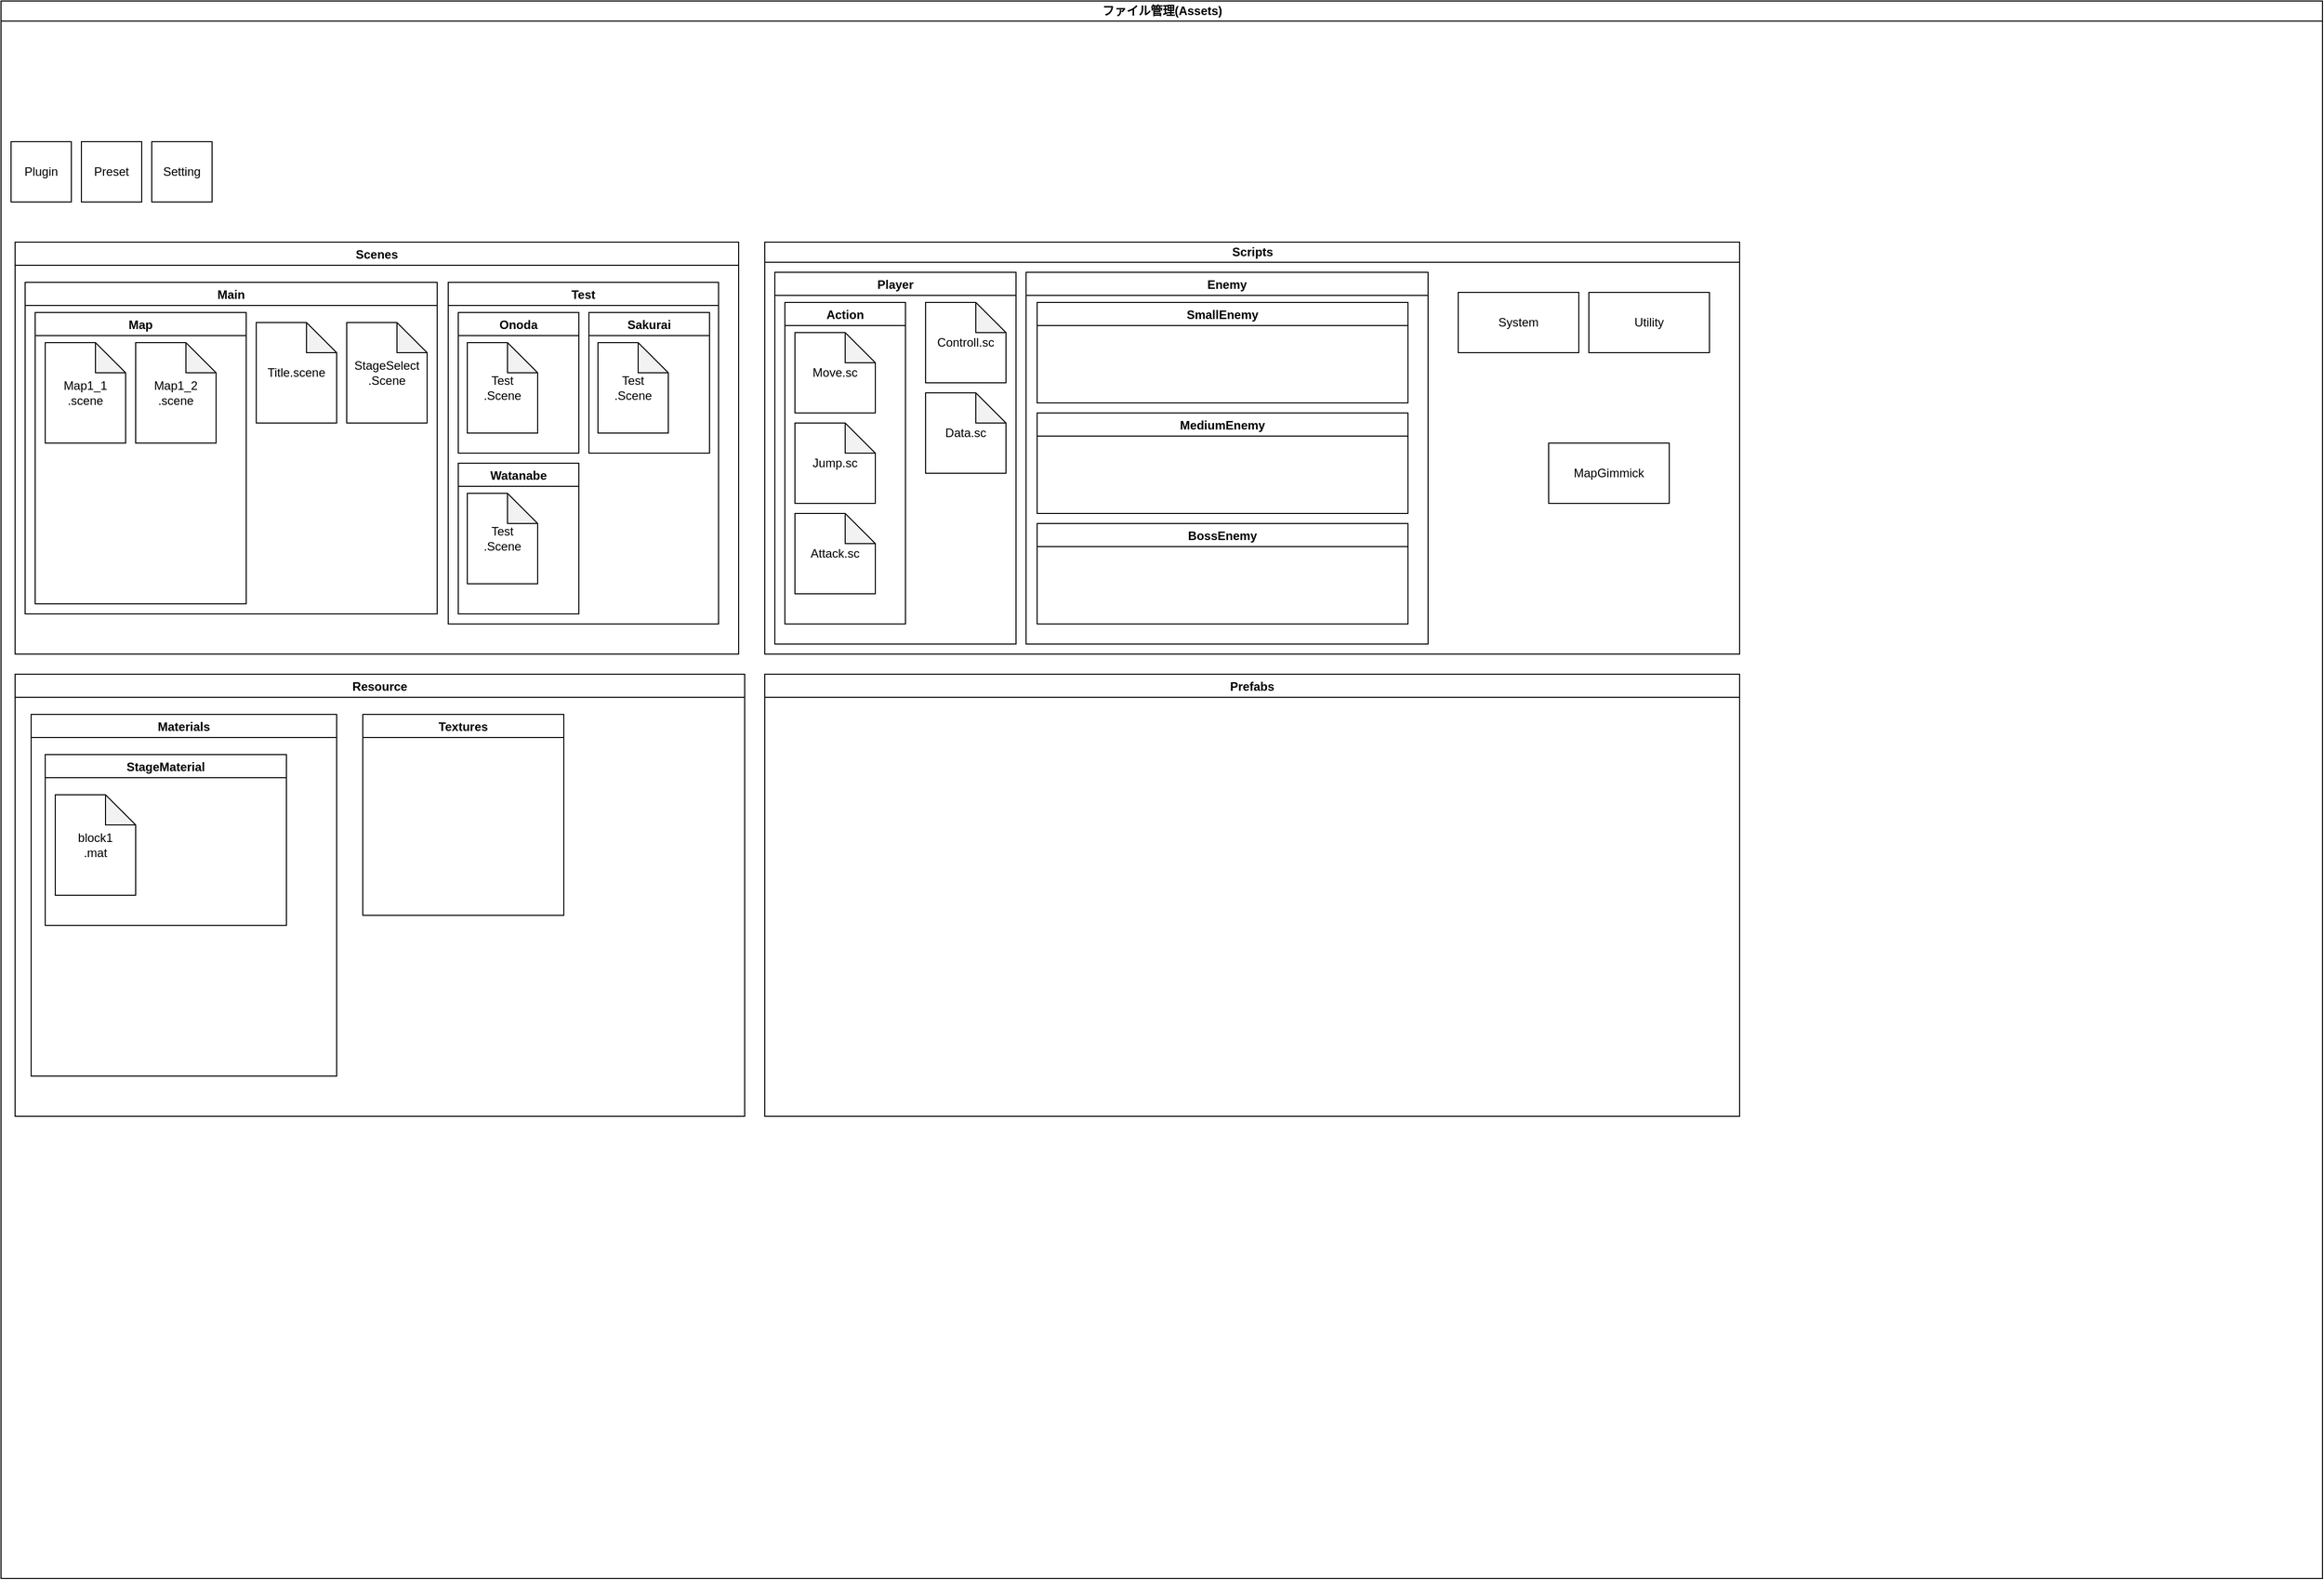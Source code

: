 <mxfile version="20.3.0" type="github">
  <diagram id="prtHgNgQTEPvFCAcTncT" name="Page-1">
    <mxGraphModel dx="937" dy="575" grid="1" gridSize="10" guides="1" tooltips="1" connect="1" arrows="1" fold="1" page="1" pageScale="1" pageWidth="827" pageHeight="1169" math="0" shadow="0">
      <root>
        <mxCell id="0" />
        <mxCell id="1" parent="0" />
        <mxCell id="dNxyNK7c78bLwvsdeMH5-11" value="ファイル管理(Assets)" style="swimlane;html=1;startSize=20;horizontal=1;containerType=tree;glass=0;" parent="1" vertex="1">
          <mxGeometry x="40" y="80" width="2310" height="1570" as="geometry" />
        </mxCell>
        <mxCell id="bcszKCKNUlgbo5UYxURi-2" value="Setting" style="rounded=0;whiteSpace=wrap;html=1;" vertex="1" parent="dNxyNK7c78bLwvsdeMH5-11">
          <mxGeometry x="150" y="140" width="60" height="60" as="geometry" />
        </mxCell>
        <mxCell id="bcszKCKNUlgbo5UYxURi-9" value="Plugin" style="rounded=0;whiteSpace=wrap;html=1;" vertex="1" parent="dNxyNK7c78bLwvsdeMH5-11">
          <mxGeometry x="10" y="140" width="60" height="60" as="geometry" />
        </mxCell>
        <mxCell id="bcszKCKNUlgbo5UYxURi-11" value="Preset" style="rounded=0;whiteSpace=wrap;html=1;" vertex="1" parent="dNxyNK7c78bLwvsdeMH5-11">
          <mxGeometry x="80" y="140" width="60" height="60" as="geometry" />
        </mxCell>
        <mxCell id="bcszKCKNUlgbo5UYxURi-22" value="Scripts" style="swimlane;html=1;startSize=20;horizontal=1;containerType=tree;glass=0;" vertex="1" parent="dNxyNK7c78bLwvsdeMH5-11">
          <mxGeometry x="760" y="240" width="970" height="410" as="geometry">
            <mxRectangle x="760" y="240" width="70" height="30" as="alternateBounds" />
          </mxGeometry>
        </mxCell>
        <mxCell id="bcszKCKNUlgbo5UYxURi-32" value="System" style="rounded=0;whiteSpace=wrap;html=1;" vertex="1" parent="bcszKCKNUlgbo5UYxURi-22">
          <mxGeometry x="690" y="50" width="120" height="60" as="geometry" />
        </mxCell>
        <mxCell id="bcszKCKNUlgbo5UYxURi-37" value="Utility" style="rounded=0;whiteSpace=wrap;html=1;" vertex="1" parent="bcszKCKNUlgbo5UYxURi-22">
          <mxGeometry x="820" y="50" width="120" height="60" as="geometry" />
        </mxCell>
        <mxCell id="bcszKCKNUlgbo5UYxURi-38" value="MapGimmick" style="rounded=0;whiteSpace=wrap;html=1;" vertex="1" parent="bcszKCKNUlgbo5UYxURi-22">
          <mxGeometry x="780" y="200" width="120" height="60" as="geometry" />
        </mxCell>
        <mxCell id="bcszKCKNUlgbo5UYxURi-59" value="Player" style="swimlane;" vertex="1" parent="bcszKCKNUlgbo5UYxURi-22">
          <mxGeometry x="10" y="30" width="240" height="370" as="geometry">
            <mxRectangle x="10" y="30" width="80" height="30" as="alternateBounds" />
          </mxGeometry>
        </mxCell>
        <mxCell id="bcszKCKNUlgbo5UYxURi-61" value="Action" style="swimlane;" vertex="1" parent="bcszKCKNUlgbo5UYxURi-59">
          <mxGeometry x="10" y="30" width="120" height="320" as="geometry" />
        </mxCell>
        <mxCell id="bcszKCKNUlgbo5UYxURi-63" value="Move.sc" style="shape=note;whiteSpace=wrap;html=1;backgroundOutline=1;darkOpacity=0.05;" vertex="1" parent="bcszKCKNUlgbo5UYxURi-61">
          <mxGeometry x="10" y="30" width="80" height="80" as="geometry" />
        </mxCell>
        <mxCell id="bcszKCKNUlgbo5UYxURi-64" value="Jump.sc" style="shape=note;whiteSpace=wrap;html=1;backgroundOutline=1;darkOpacity=0.05;" vertex="1" parent="bcszKCKNUlgbo5UYxURi-61">
          <mxGeometry x="10" y="120" width="80" height="80" as="geometry" />
        </mxCell>
        <mxCell id="bcszKCKNUlgbo5UYxURi-65" value="Attack.sc" style="shape=note;whiteSpace=wrap;html=1;backgroundOutline=1;darkOpacity=0.05;" vertex="1" parent="bcszKCKNUlgbo5UYxURi-61">
          <mxGeometry x="10" y="210" width="80" height="80" as="geometry" />
        </mxCell>
        <mxCell id="bcszKCKNUlgbo5UYxURi-52" value="Controll.sc" style="shape=note;whiteSpace=wrap;html=1;backgroundOutline=1;darkOpacity=0.05;" vertex="1" parent="bcszKCKNUlgbo5UYxURi-59">
          <mxGeometry x="150" y="30" width="80" height="80" as="geometry" />
        </mxCell>
        <mxCell id="bcszKCKNUlgbo5UYxURi-62" value="Data.sc" style="shape=note;whiteSpace=wrap;html=1;backgroundOutline=1;darkOpacity=0.05;" vertex="1" parent="bcszKCKNUlgbo5UYxURi-59">
          <mxGeometry x="150" y="120" width="80" height="80" as="geometry" />
        </mxCell>
        <mxCell id="bcszKCKNUlgbo5UYxURi-66" value="Enemy" style="swimlane;" vertex="1" parent="bcszKCKNUlgbo5UYxURi-22">
          <mxGeometry x="260" y="30" width="400" height="370" as="geometry">
            <mxRectangle x="260" y="30" width="80" height="30" as="alternateBounds" />
          </mxGeometry>
        </mxCell>
        <mxCell id="bcszKCKNUlgbo5UYxURi-79" value="SmallEnemy" style="swimlane;" vertex="1" parent="bcszKCKNUlgbo5UYxURi-66">
          <mxGeometry x="11" y="30" width="369" height="100" as="geometry" />
        </mxCell>
        <mxCell id="bcszKCKNUlgbo5UYxURi-118" value="MediumEnemy" style="swimlane;" vertex="1" parent="bcszKCKNUlgbo5UYxURi-66">
          <mxGeometry x="11" y="140" width="369" height="100" as="geometry" />
        </mxCell>
        <mxCell id="bcszKCKNUlgbo5UYxURi-119" value="BossEnemy" style="swimlane;" vertex="1" parent="bcszKCKNUlgbo5UYxURi-66">
          <mxGeometry x="11" y="250" width="369" height="100" as="geometry" />
        </mxCell>
        <mxCell id="bcszKCKNUlgbo5UYxURi-120" value="Scenes" style="swimlane;" vertex="1" parent="dNxyNK7c78bLwvsdeMH5-11">
          <mxGeometry x="14" y="240" width="720" height="410" as="geometry" />
        </mxCell>
        <mxCell id="bcszKCKNUlgbo5UYxURi-121" value="Main" style="swimlane;" vertex="1" parent="bcszKCKNUlgbo5UYxURi-120">
          <mxGeometry x="10" y="40" width="410" height="330" as="geometry" />
        </mxCell>
        <mxCell id="bcszKCKNUlgbo5UYxURi-124" value="Map" style="swimlane;" vertex="1" parent="bcszKCKNUlgbo5UYxURi-121">
          <mxGeometry x="10" y="30" width="210" height="290" as="geometry" />
        </mxCell>
        <mxCell id="bcszKCKNUlgbo5UYxURi-134" value="Map1_1&lt;br&gt;.scene" style="shape=note;whiteSpace=wrap;html=1;backgroundOutline=1;darkOpacity=0.05;" vertex="1" parent="bcszKCKNUlgbo5UYxURi-124">
          <mxGeometry x="10" y="30" width="80" height="100" as="geometry" />
        </mxCell>
        <mxCell id="bcszKCKNUlgbo5UYxURi-135" value="Map1_2&lt;br&gt;.scene" style="shape=note;whiteSpace=wrap;html=1;backgroundOutline=1;darkOpacity=0.05;" vertex="1" parent="bcszKCKNUlgbo5UYxURi-124">
          <mxGeometry x="100" y="30" width="80" height="100" as="geometry" />
        </mxCell>
        <mxCell id="bcszKCKNUlgbo5UYxURi-125" value="Title.scene" style="shape=note;whiteSpace=wrap;html=1;backgroundOutline=1;darkOpacity=0.05;" vertex="1" parent="bcszKCKNUlgbo5UYxURi-121">
          <mxGeometry x="230" y="40" width="80" height="100" as="geometry" />
        </mxCell>
        <mxCell id="bcszKCKNUlgbo5UYxURi-126" value="StageSelect&lt;br&gt;.Scene" style="shape=note;whiteSpace=wrap;html=1;backgroundOutline=1;darkOpacity=0.05;" vertex="1" parent="bcszKCKNUlgbo5UYxURi-121">
          <mxGeometry x="320" y="40" width="80" height="100" as="geometry" />
        </mxCell>
        <mxCell id="bcszKCKNUlgbo5UYxURi-122" value="Test" style="swimlane;" vertex="1" parent="bcszKCKNUlgbo5UYxURi-120">
          <mxGeometry x="431" y="40" width="269" height="340" as="geometry" />
        </mxCell>
        <mxCell id="bcszKCKNUlgbo5UYxURi-136" value="Onoda" style="swimlane;" vertex="1" parent="bcszKCKNUlgbo5UYxURi-122">
          <mxGeometry x="10" y="30" width="120" height="140" as="geometry" />
        </mxCell>
        <mxCell id="bcszKCKNUlgbo5UYxURi-148" value="Test&lt;br&gt;.Scene" style="shape=note;whiteSpace=wrap;html=1;backgroundOutline=1;darkOpacity=0.05;" vertex="1" parent="bcszKCKNUlgbo5UYxURi-136">
          <mxGeometry x="9" y="30" width="70" height="90" as="geometry" />
        </mxCell>
        <mxCell id="bcszKCKNUlgbo5UYxURi-146" value="Sakurai" style="swimlane;" vertex="1" parent="bcszKCKNUlgbo5UYxURi-122">
          <mxGeometry x="140" y="30" width="120" height="140" as="geometry" />
        </mxCell>
        <mxCell id="bcszKCKNUlgbo5UYxURi-149" value="Test&lt;br&gt;.Scene" style="shape=note;whiteSpace=wrap;html=1;backgroundOutline=1;darkOpacity=0.05;" vertex="1" parent="bcszKCKNUlgbo5UYxURi-146">
          <mxGeometry x="9" y="30" width="70" height="90" as="geometry" />
        </mxCell>
        <mxCell id="bcszKCKNUlgbo5UYxURi-147" value="Watanabe" style="swimlane;" vertex="1" parent="bcszKCKNUlgbo5UYxURi-122">
          <mxGeometry x="10" y="180" width="120" height="150" as="geometry" />
        </mxCell>
        <mxCell id="bcszKCKNUlgbo5UYxURi-150" value="Test&lt;br&gt;.Scene" style="shape=note;whiteSpace=wrap;html=1;backgroundOutline=1;darkOpacity=0.05;" vertex="1" parent="bcszKCKNUlgbo5UYxURi-147">
          <mxGeometry x="9" y="30" width="70" height="90" as="geometry" />
        </mxCell>
        <mxCell id="bcszKCKNUlgbo5UYxURi-151" value="Resource" style="swimlane;" vertex="1" parent="dNxyNK7c78bLwvsdeMH5-11">
          <mxGeometry x="14" y="670" width="726" height="440" as="geometry" />
        </mxCell>
        <mxCell id="bcszKCKNUlgbo5UYxURi-153" value="Materials" style="swimlane;" vertex="1" parent="bcszKCKNUlgbo5UYxURi-151">
          <mxGeometry x="16" y="40" width="304" height="360" as="geometry" />
        </mxCell>
        <mxCell id="bcszKCKNUlgbo5UYxURi-156" value="StageMaterial" style="swimlane;" vertex="1" parent="bcszKCKNUlgbo5UYxURi-153">
          <mxGeometry x="14" y="40" width="240" height="170" as="geometry" />
        </mxCell>
        <mxCell id="bcszKCKNUlgbo5UYxURi-157" value="block1&lt;br&gt;.mat" style="shape=note;whiteSpace=wrap;html=1;backgroundOutline=1;darkOpacity=0.05;" vertex="1" parent="bcszKCKNUlgbo5UYxURi-156">
          <mxGeometry x="10" y="40" width="80" height="100" as="geometry" />
        </mxCell>
        <mxCell id="bcszKCKNUlgbo5UYxURi-154" value="Textures" style="swimlane;" vertex="1" parent="bcszKCKNUlgbo5UYxURi-151">
          <mxGeometry x="346" y="40" width="200" height="200" as="geometry" />
        </mxCell>
        <mxCell id="bcszKCKNUlgbo5UYxURi-152" value="Prefabs" style="swimlane;" vertex="1" parent="dNxyNK7c78bLwvsdeMH5-11">
          <mxGeometry x="760" y="670" width="970" height="440" as="geometry" />
        </mxCell>
      </root>
    </mxGraphModel>
  </diagram>
</mxfile>
